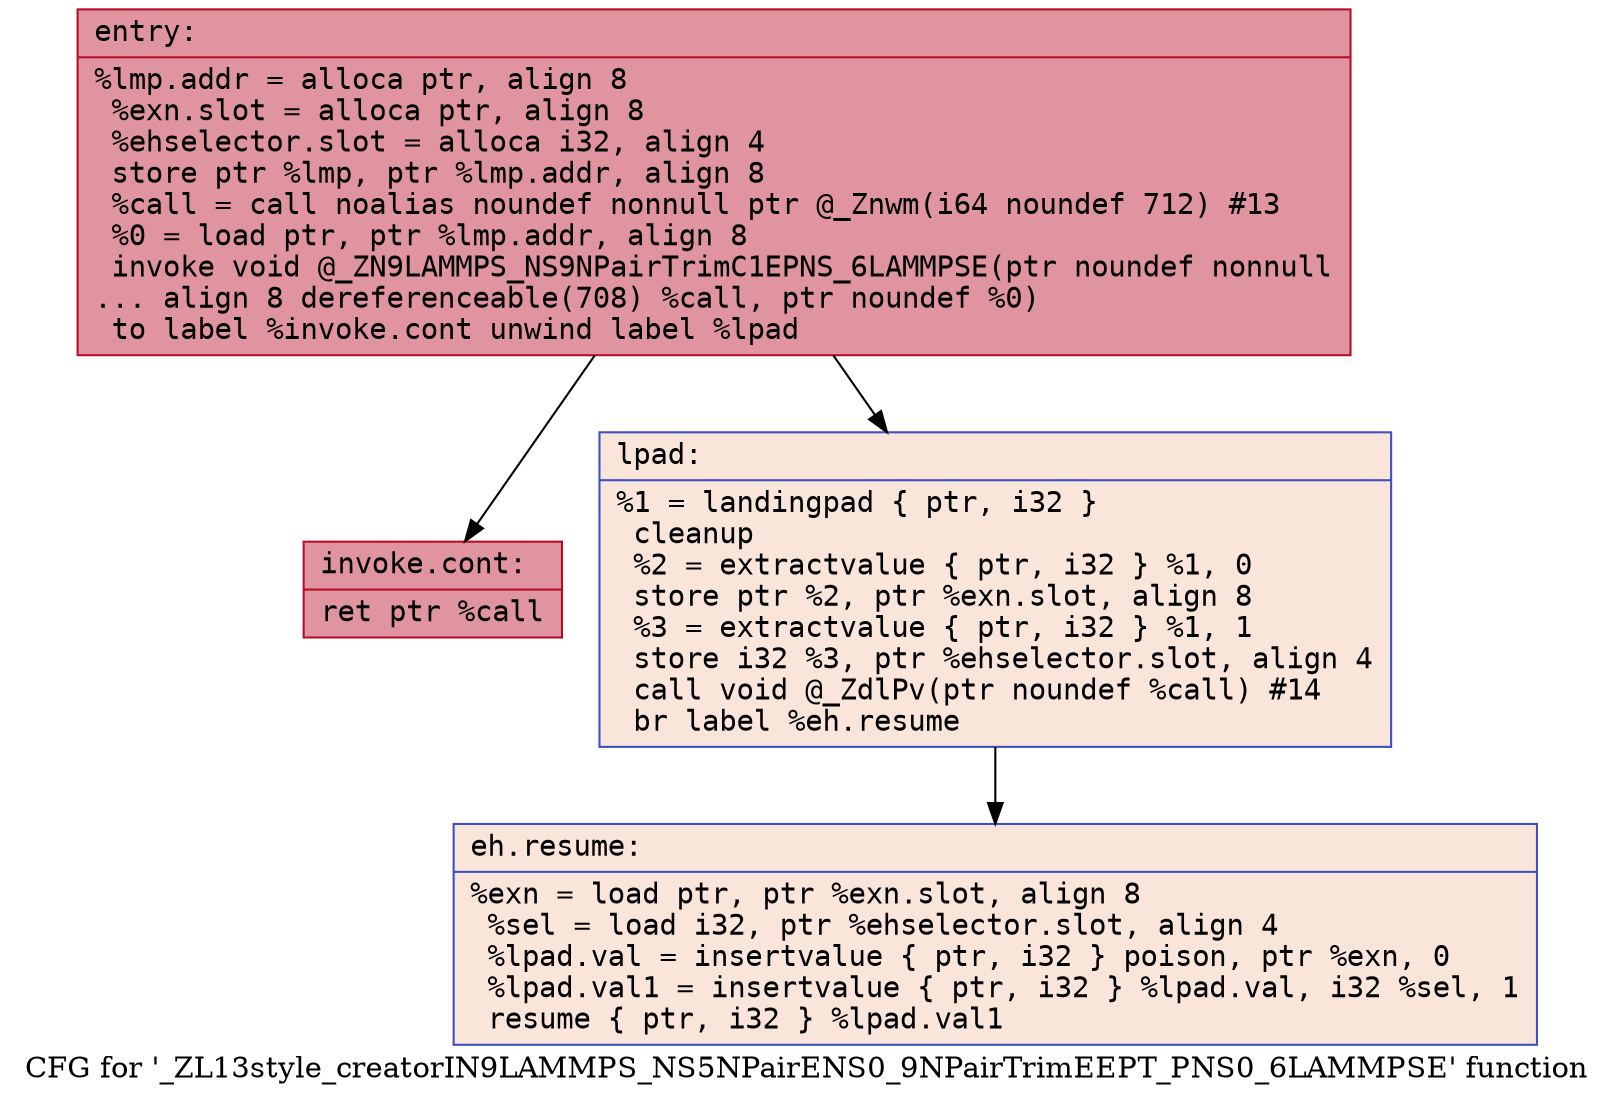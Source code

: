 digraph "CFG for '_ZL13style_creatorIN9LAMMPS_NS5NPairENS0_9NPairTrimEEPT_PNS0_6LAMMPSE' function" {
	label="CFG for '_ZL13style_creatorIN9LAMMPS_NS5NPairENS0_9NPairTrimEEPT_PNS0_6LAMMPSE' function";

	Node0x5563bdf441c0 [shape=record,color="#b70d28ff", style=filled, fillcolor="#b70d2870" fontname="Courier",label="{entry:\l|  %lmp.addr = alloca ptr, align 8\l  %exn.slot = alloca ptr, align 8\l  %ehselector.slot = alloca i32, align 4\l  store ptr %lmp, ptr %lmp.addr, align 8\l  %call = call noalias noundef nonnull ptr @_Znwm(i64 noundef 712) #13\l  %0 = load ptr, ptr %lmp.addr, align 8\l  invoke void @_ZN9LAMMPS_NS9NPairTrimC1EPNS_6LAMMPSE(ptr noundef nonnull\l... align 8 dereferenceable(708) %call, ptr noundef %0)\l          to label %invoke.cont unwind label %lpad\l}"];
	Node0x5563bdf441c0 -> Node0x5563bdf45990[tooltip="entry -> invoke.cont\nProbability 100.00%" ];
	Node0x5563bdf441c0 -> Node0x5563bdf45a10[tooltip="entry -> lpad\nProbability 0.00%" ];
	Node0x5563bdf45990 [shape=record,color="#b70d28ff", style=filled, fillcolor="#b70d2870" fontname="Courier",label="{invoke.cont:\l|  ret ptr %call\l}"];
	Node0x5563bdf45a10 [shape=record,color="#3d50c3ff", style=filled, fillcolor="#f4c5ad70" fontname="Courier",label="{lpad:\l|  %1 = landingpad \{ ptr, i32 \}\l          cleanup\l  %2 = extractvalue \{ ptr, i32 \} %1, 0\l  store ptr %2, ptr %exn.slot, align 8\l  %3 = extractvalue \{ ptr, i32 \} %1, 1\l  store i32 %3, ptr %ehselector.slot, align 4\l  call void @_ZdlPv(ptr noundef %call) #14\l  br label %eh.resume\l}"];
	Node0x5563bdf45a10 -> Node0x5563bdf46160[tooltip="lpad -> eh.resume\nProbability 100.00%" ];
	Node0x5563bdf46160 [shape=record,color="#3d50c3ff", style=filled, fillcolor="#f4c5ad70" fontname="Courier",label="{eh.resume:\l|  %exn = load ptr, ptr %exn.slot, align 8\l  %sel = load i32, ptr %ehselector.slot, align 4\l  %lpad.val = insertvalue \{ ptr, i32 \} poison, ptr %exn, 0\l  %lpad.val1 = insertvalue \{ ptr, i32 \} %lpad.val, i32 %sel, 1\l  resume \{ ptr, i32 \} %lpad.val1\l}"];
}
